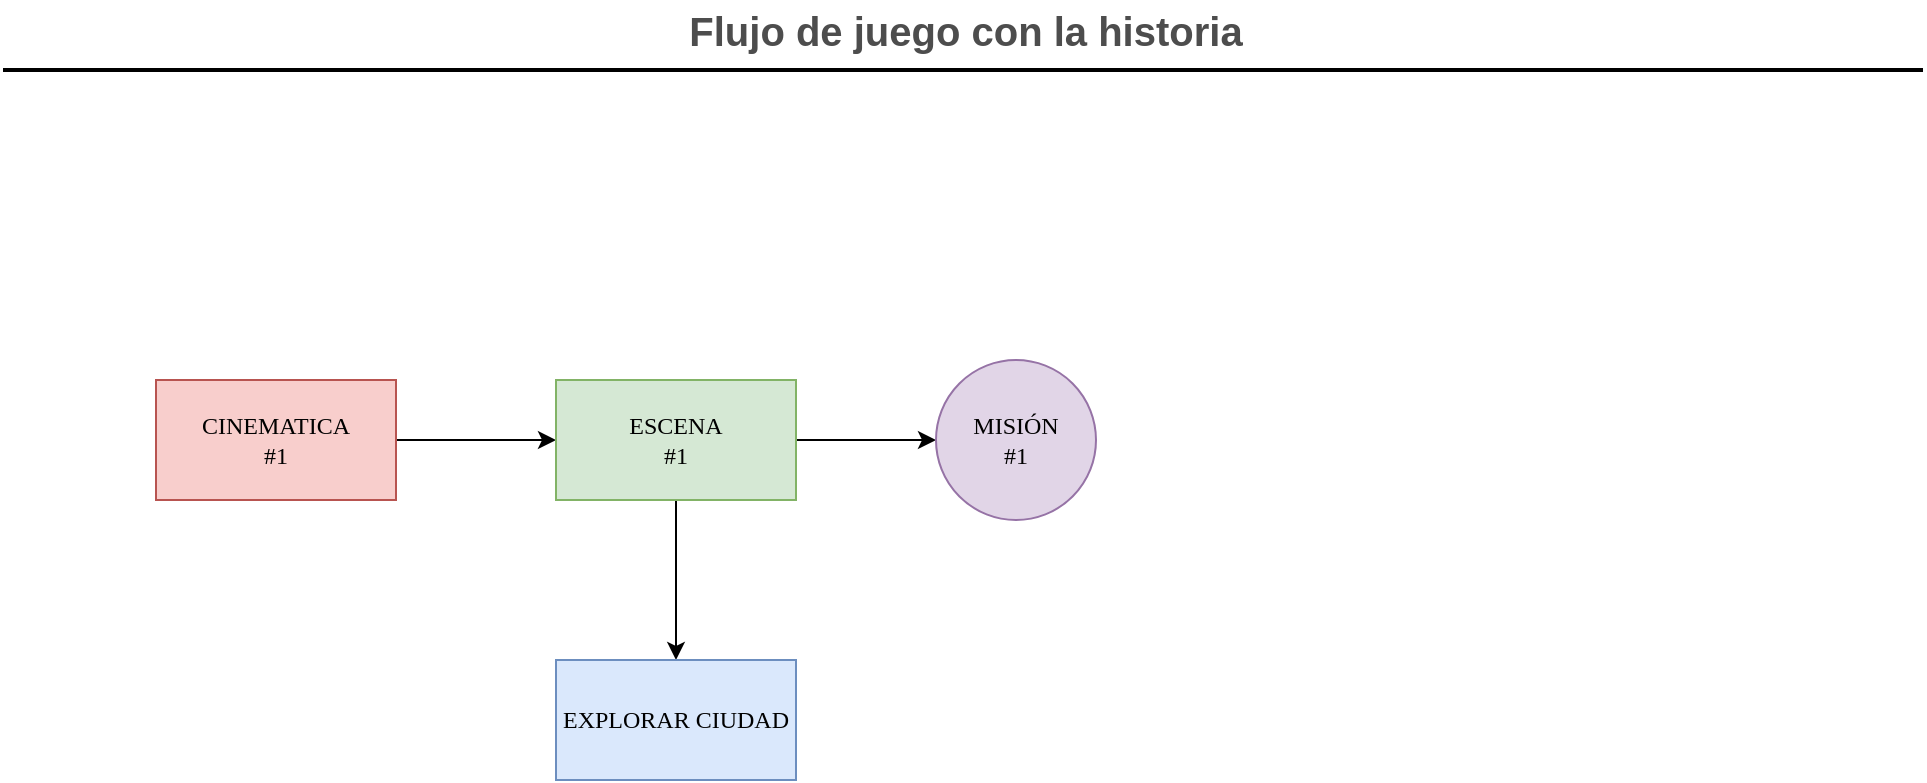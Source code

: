 <mxfile version="21.0.6" type="github">
  <diagram id="C2fSY1v2SiZeoUbDoYyL" name="Page-1">
    <mxGraphModel dx="940" dy="521" grid="1" gridSize="10" guides="1" tooltips="1" connect="1" arrows="1" fold="1" page="1" pageScale="1" pageWidth="1169" pageHeight="827" math="0" shadow="0">
      <root>
        <mxCell id="0" />
        <mxCell id="1" parent="0" />
        <mxCell id="3ne1QswCM8ZiEu4GHsYG-31" value="Flujo de juego con la historia" style="text;html=1;strokeColor=none;fillColor=none;align=center;verticalAlign=middle;whiteSpace=wrap;rounded=0;fontStyle=1;fontSize=20;fontColor=#4D4D4D;" parent="1" vertex="1">
          <mxGeometry x="189.5" y="50" width="790" height="30" as="geometry" />
        </mxCell>
        <mxCell id="3ne1QswCM8ZiEu4GHsYG-32" value="" style="line;strokeWidth=2;html=1;fontSize=20;fontColor=#4D4D4D;" parent="1" vertex="1">
          <mxGeometry x="103.5" y="80" width="960" height="10" as="geometry" />
        </mxCell>
        <mxCell id="hqozUjSMAaO2-PKMNQ5j-10" value="" style="edgeStyle=orthogonalEdgeStyle;rounded=0;orthogonalLoop=1;jettySize=auto;html=1;" parent="1" source="hqozUjSMAaO2-PKMNQ5j-1" target="hqozUjSMAaO2-PKMNQ5j-9" edge="1">
          <mxGeometry relative="1" as="geometry" />
        </mxCell>
        <mxCell id="hqozUjSMAaO2-PKMNQ5j-1" value="CINEMATICA&lt;br&gt;#1" style="rounded=0;whiteSpace=wrap;html=1;fillColor=#f8cecc;strokeColor=#b85450;fontFamily=Tahoma;" parent="1" vertex="1">
          <mxGeometry x="180" y="240" width="120" height="60" as="geometry" />
        </mxCell>
        <mxCell id="hqozUjSMAaO2-PKMNQ5j-12" value="" style="edgeStyle=orthogonalEdgeStyle;rounded=0;orthogonalLoop=1;jettySize=auto;html=1;" parent="1" source="hqozUjSMAaO2-PKMNQ5j-9" target="hqozUjSMAaO2-PKMNQ5j-11" edge="1">
          <mxGeometry relative="1" as="geometry" />
        </mxCell>
        <mxCell id="hqozUjSMAaO2-PKMNQ5j-14" value="" style="edgeStyle=orthogonalEdgeStyle;rounded=0;orthogonalLoop=1;jettySize=auto;html=1;" parent="1" source="hqozUjSMAaO2-PKMNQ5j-9" target="hqozUjSMAaO2-PKMNQ5j-13" edge="1">
          <mxGeometry relative="1" as="geometry" />
        </mxCell>
        <mxCell id="hqozUjSMAaO2-PKMNQ5j-9" value="ESCENA&lt;br&gt;#1" style="rounded=0;whiteSpace=wrap;html=1;fillColor=#d5e8d4;strokeColor=#82b366;fontFamily=Tahoma;" parent="1" vertex="1">
          <mxGeometry x="380" y="240" width="120" height="60" as="geometry" />
        </mxCell>
        <mxCell id="hqozUjSMAaO2-PKMNQ5j-11" value="MISIÓN&lt;br&gt;#1" style="ellipse;whiteSpace=wrap;html=1;fontFamily=Tahoma;fillColor=#e1d5e7;strokeColor=#9673a6;rounded=0;" parent="1" vertex="1">
          <mxGeometry x="570" y="230" width="80" height="80" as="geometry" />
        </mxCell>
        <mxCell id="hqozUjSMAaO2-PKMNQ5j-13" value="EXPLORAR CIUDAD" style="whiteSpace=wrap;html=1;fontFamily=Tahoma;fillColor=#dae8fc;strokeColor=#6c8ebf;rounded=0;" parent="1" vertex="1">
          <mxGeometry x="380" y="380" width="120" height="60" as="geometry" />
        </mxCell>
      </root>
    </mxGraphModel>
  </diagram>
</mxfile>

